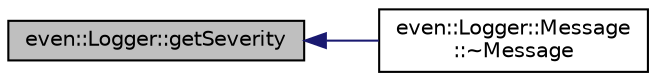 digraph "even::Logger::getSeverity"
{
  edge [fontname="Helvetica",fontsize="10",labelfontname="Helvetica",labelfontsize="10"];
  node [fontname="Helvetica",fontsize="10",shape=record];
  rankdir="LR";
  Node1 [label="even::Logger::getSeverity",height=0.2,width=0.4,color="black", fillcolor="grey75", style="filled", fontcolor="black"];
  Node1 -> Node2 [dir="back",color="midnightblue",fontsize="10",style="solid",fontname="Helvetica"];
  Node2 [label="even::Logger::Message\l::~Message",height=0.2,width=0.4,color="black", fillcolor="white", style="filled",URL="$classeven_1_1_logger_1_1_message.html#ad870fdc45b86b6621da4c21ca4ab30da",tooltip="< "];
}

